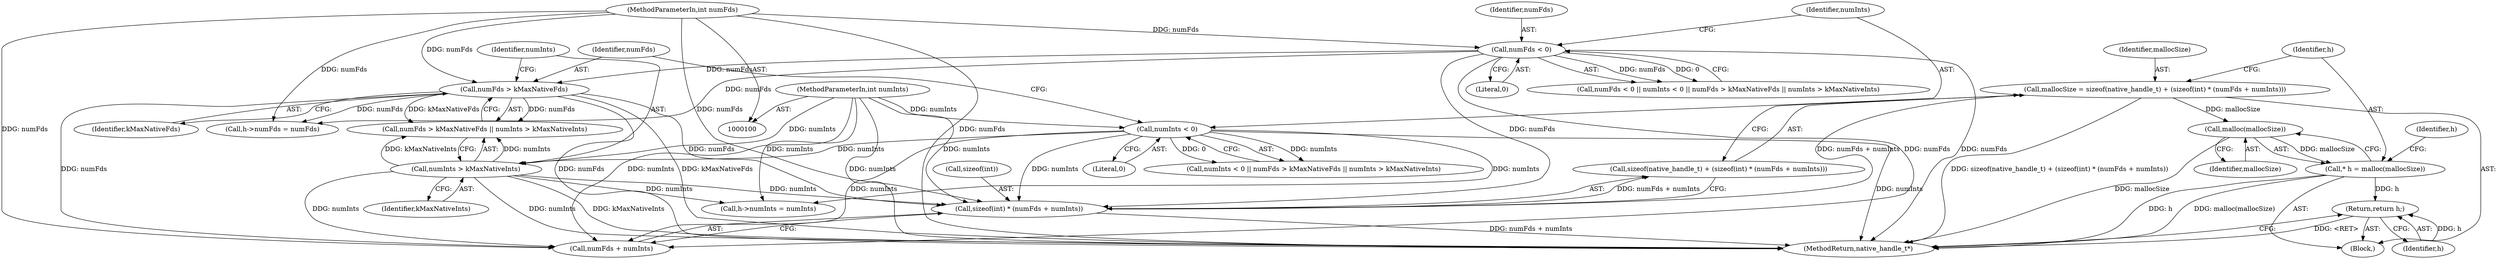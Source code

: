 digraph "0_Android_e8c62fb484151f76ab88b1d5130f38de24ac8c14@API" {
"1000124" [label="(Call,mallocSize = sizeof(native_handle_t) + (sizeof(int) * (numFds + numInts)))"];
"1000129" [label="(Call,sizeof(int) * (numFds + numInts))"];
"1000106" [label="(Call,numFds < 0)"];
"1000101" [label="(MethodParameterIn,int numFds)"];
"1000114" [label="(Call,numFds > kMaxNativeFds)"];
"1000117" [label="(Call,numInts > kMaxNativeInts)"];
"1000110" [label="(Call,numInts < 0)"];
"1000102" [label="(MethodParameterIn,int numInts)"];
"1000138" [label="(Call,malloc(mallocSize))"];
"1000136" [label="(Call,* h = malloc(mallocSize))"];
"1000159" [label="(Return,return h;)"];
"1000114" [label="(Call,numFds > kMaxNativeFds)"];
"1000137" [label="(Identifier,h)"];
"1000160" [label="(Identifier,h)"];
"1000136" [label="(Call,* h = malloc(mallocSize))"];
"1000113" [label="(Call,numFds > kMaxNativeFds || numInts > kMaxNativeInts)"];
"1000125" [label="(Identifier,mallocSize)"];
"1000117" [label="(Call,numInts > kMaxNativeInts)"];
"1000107" [label="(Identifier,numFds)"];
"1000116" [label="(Identifier,kMaxNativeFds)"];
"1000161" [label="(MethodReturn,native_handle_t*)"];
"1000132" [label="(Call,numFds + numInts)"];
"1000101" [label="(MethodParameterIn,int numFds)"];
"1000111" [label="(Identifier,numInts)"];
"1000115" [label="(Identifier,numFds)"];
"1000124" [label="(Call,mallocSize = sizeof(native_handle_t) + (sizeof(int) * (numFds + numInts)))"];
"1000103" [label="(Block,)"];
"1000112" [label="(Literal,0)"];
"1000159" [label="(Return,return h;)"];
"1000110" [label="(Call,numInts < 0)"];
"1000118" [label="(Identifier,numInts)"];
"1000108" [label="(Literal,0)"];
"1000141" [label="(Identifier,h)"];
"1000139" [label="(Identifier,mallocSize)"];
"1000119" [label="(Identifier,kMaxNativeInts)"];
"1000129" [label="(Call,sizeof(int) * (numFds + numInts))"];
"1000149" [label="(Call,h->numFds = numFds)"];
"1000126" [label="(Call,sizeof(native_handle_t) + (sizeof(int) * (numFds + numInts)))"];
"1000138" [label="(Call,malloc(mallocSize))"];
"1000105" [label="(Call,numFds < 0 || numInts < 0 || numFds > kMaxNativeFds || numInts > kMaxNativeInts)"];
"1000109" [label="(Call,numInts < 0 || numFds > kMaxNativeFds || numInts > kMaxNativeInts)"];
"1000154" [label="(Call,h->numInts = numInts)"];
"1000130" [label="(Call,sizeof(int))"];
"1000106" [label="(Call,numFds < 0)"];
"1000102" [label="(MethodParameterIn,int numInts)"];
"1000124" -> "1000103"  [label="AST: "];
"1000124" -> "1000126"  [label="CFG: "];
"1000125" -> "1000124"  [label="AST: "];
"1000126" -> "1000124"  [label="AST: "];
"1000137" -> "1000124"  [label="CFG: "];
"1000124" -> "1000161"  [label="DDG: sizeof(native_handle_t) + (sizeof(int) * (numFds + numInts))"];
"1000129" -> "1000124"  [label="DDG: numFds + numInts"];
"1000124" -> "1000138"  [label="DDG: mallocSize"];
"1000129" -> "1000126"  [label="AST: "];
"1000129" -> "1000132"  [label="CFG: "];
"1000130" -> "1000129"  [label="AST: "];
"1000132" -> "1000129"  [label="AST: "];
"1000126" -> "1000129"  [label="CFG: "];
"1000129" -> "1000161"  [label="DDG: numFds + numInts"];
"1000129" -> "1000126"  [label="DDG: numFds + numInts"];
"1000106" -> "1000129"  [label="DDG: numFds"];
"1000114" -> "1000129"  [label="DDG: numFds"];
"1000101" -> "1000129"  [label="DDG: numFds"];
"1000117" -> "1000129"  [label="DDG: numInts"];
"1000110" -> "1000129"  [label="DDG: numInts"];
"1000102" -> "1000129"  [label="DDG: numInts"];
"1000106" -> "1000105"  [label="AST: "];
"1000106" -> "1000108"  [label="CFG: "];
"1000107" -> "1000106"  [label="AST: "];
"1000108" -> "1000106"  [label="AST: "];
"1000111" -> "1000106"  [label="CFG: "];
"1000105" -> "1000106"  [label="CFG: "];
"1000106" -> "1000161"  [label="DDG: numFds"];
"1000106" -> "1000105"  [label="DDG: numFds"];
"1000106" -> "1000105"  [label="DDG: 0"];
"1000101" -> "1000106"  [label="DDG: numFds"];
"1000106" -> "1000114"  [label="DDG: numFds"];
"1000106" -> "1000132"  [label="DDG: numFds"];
"1000106" -> "1000149"  [label="DDG: numFds"];
"1000101" -> "1000100"  [label="AST: "];
"1000101" -> "1000161"  [label="DDG: numFds"];
"1000101" -> "1000114"  [label="DDG: numFds"];
"1000101" -> "1000132"  [label="DDG: numFds"];
"1000101" -> "1000149"  [label="DDG: numFds"];
"1000114" -> "1000113"  [label="AST: "];
"1000114" -> "1000116"  [label="CFG: "];
"1000115" -> "1000114"  [label="AST: "];
"1000116" -> "1000114"  [label="AST: "];
"1000118" -> "1000114"  [label="CFG: "];
"1000113" -> "1000114"  [label="CFG: "];
"1000114" -> "1000161"  [label="DDG: numFds"];
"1000114" -> "1000161"  [label="DDG: kMaxNativeFds"];
"1000114" -> "1000113"  [label="DDG: numFds"];
"1000114" -> "1000113"  [label="DDG: kMaxNativeFds"];
"1000114" -> "1000132"  [label="DDG: numFds"];
"1000114" -> "1000149"  [label="DDG: numFds"];
"1000117" -> "1000113"  [label="AST: "];
"1000117" -> "1000119"  [label="CFG: "];
"1000118" -> "1000117"  [label="AST: "];
"1000119" -> "1000117"  [label="AST: "];
"1000113" -> "1000117"  [label="CFG: "];
"1000117" -> "1000161"  [label="DDG: numInts"];
"1000117" -> "1000161"  [label="DDG: kMaxNativeInts"];
"1000117" -> "1000113"  [label="DDG: numInts"];
"1000117" -> "1000113"  [label="DDG: kMaxNativeInts"];
"1000110" -> "1000117"  [label="DDG: numInts"];
"1000102" -> "1000117"  [label="DDG: numInts"];
"1000117" -> "1000132"  [label="DDG: numInts"];
"1000117" -> "1000154"  [label="DDG: numInts"];
"1000110" -> "1000109"  [label="AST: "];
"1000110" -> "1000112"  [label="CFG: "];
"1000111" -> "1000110"  [label="AST: "];
"1000112" -> "1000110"  [label="AST: "];
"1000115" -> "1000110"  [label="CFG: "];
"1000109" -> "1000110"  [label="CFG: "];
"1000110" -> "1000161"  [label="DDG: numInts"];
"1000110" -> "1000109"  [label="DDG: numInts"];
"1000110" -> "1000109"  [label="DDG: 0"];
"1000102" -> "1000110"  [label="DDG: numInts"];
"1000110" -> "1000132"  [label="DDG: numInts"];
"1000110" -> "1000154"  [label="DDG: numInts"];
"1000102" -> "1000100"  [label="AST: "];
"1000102" -> "1000161"  [label="DDG: numInts"];
"1000102" -> "1000132"  [label="DDG: numInts"];
"1000102" -> "1000154"  [label="DDG: numInts"];
"1000138" -> "1000136"  [label="AST: "];
"1000138" -> "1000139"  [label="CFG: "];
"1000139" -> "1000138"  [label="AST: "];
"1000136" -> "1000138"  [label="CFG: "];
"1000138" -> "1000161"  [label="DDG: mallocSize"];
"1000138" -> "1000136"  [label="DDG: mallocSize"];
"1000136" -> "1000103"  [label="AST: "];
"1000137" -> "1000136"  [label="AST: "];
"1000141" -> "1000136"  [label="CFG: "];
"1000136" -> "1000161"  [label="DDG: malloc(mallocSize)"];
"1000136" -> "1000161"  [label="DDG: h"];
"1000136" -> "1000159"  [label="DDG: h"];
"1000159" -> "1000103"  [label="AST: "];
"1000159" -> "1000160"  [label="CFG: "];
"1000160" -> "1000159"  [label="AST: "];
"1000161" -> "1000159"  [label="CFG: "];
"1000159" -> "1000161"  [label="DDG: <RET>"];
"1000160" -> "1000159"  [label="DDG: h"];
}
